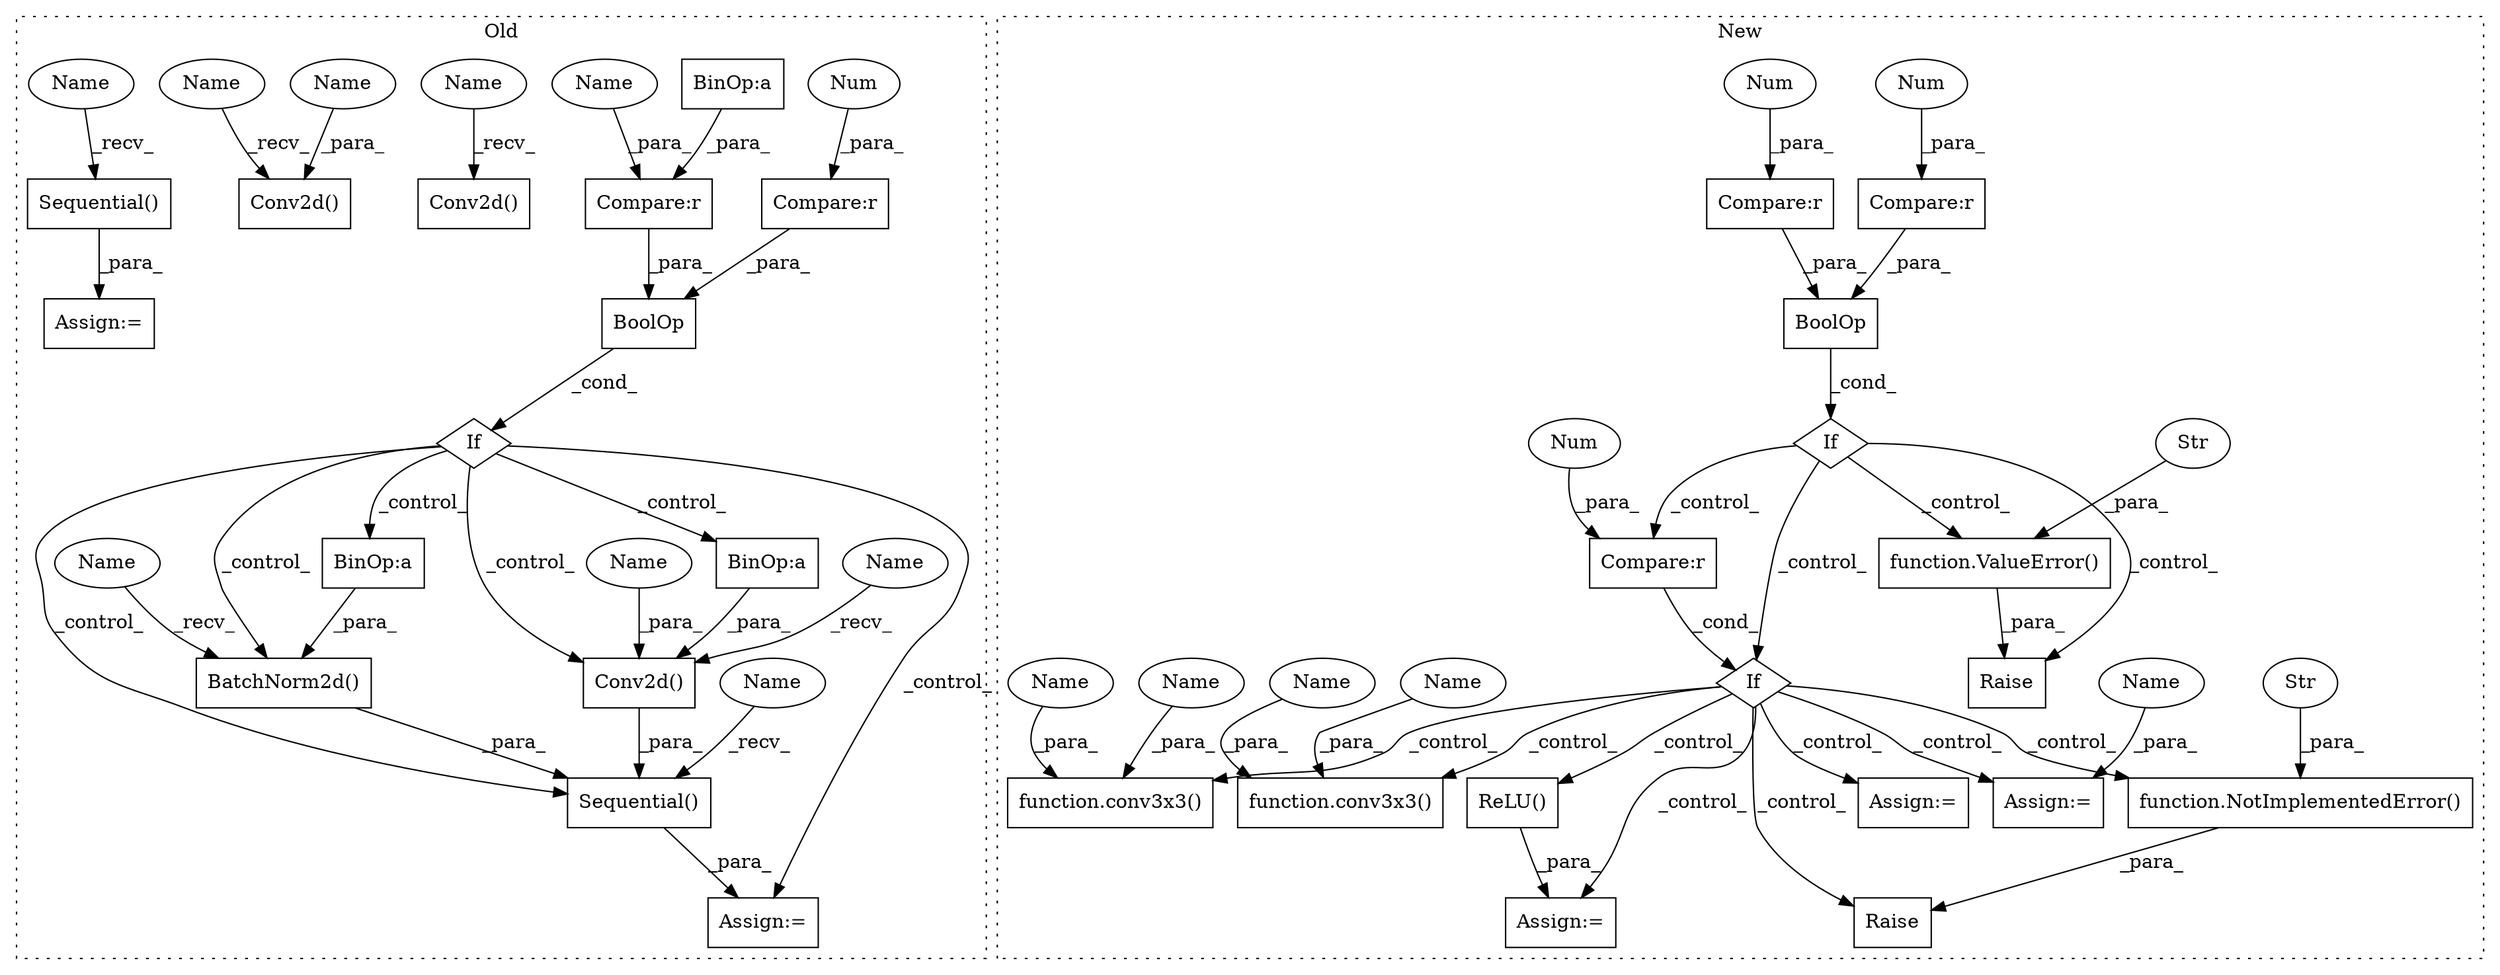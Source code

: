 digraph G {
subgraph cluster0 {
1 [label="BatchNorm2d()" a="75" s="1000,1038" l="15,1" shape="box"];
18 [label="If" a="96" s="780" l="3" shape="diamond"];
19 [label="Sequential()" a="75" s="864,1039" l="31,14" shape="box"];
20 [label="BinOp:a" a="82" s="825" l="3" shape="box"];
21 [label="BinOp:a" a="82" s="930" l="3" shape="box"];
22 [label="BinOp:a" a="82" s="1029" l="3" shape="box"];
23 [label="Compare:r" a="40" s="783" l="11" shape="box"];
24 [label="Compare:r" a="40" s="798" l="36" shape="box"];
25 [label="BoolOp" a="72" s="783" l="51" shape="box"];
26 [label="Conv2d()" a="75" s="470,497" l="10,54" shape="box"];
27 [label="Sequential()" a="75" s="756" l="15" shape="box"];
31 [label="Conv2d()" a="75" s="895,939" l="10,43" shape="box"];
32 [label="Num" a="76" s="793" l="1" shape="ellipse"];
33 [label="Conv2d()" a="75" s="615,639" l="10,49" shape="box"];
34 [label="Assign:=" a="68" s="753" l="3" shape="box"];
37 [label="Assign:=" a="68" s="861" l="3" shape="box"];
43 [label="Name" a="87" s="798" l="9" shape="ellipse"];
44 [label="Name" a="87" s="480" l="9" shape="ellipse"];
45 [label="Name" a="87" s="905" l="9" shape="ellipse"];
46 [label="Name" a="87" s="864" l="2" shape="ellipse"];
47 [label="Name" a="87" s="1000" l="2" shape="ellipse"];
48 [label="Name" a="87" s="615" l="2" shape="ellipse"];
49 [label="Name" a="87" s="756" l="2" shape="ellipse"];
50 [label="Name" a="87" s="470" l="2" shape="ellipse"];
51 [label="Name" a="87" s="895" l="2" shape="ellipse"];
label = "Old";
style="dotted";
}
subgraph cluster1 {
2 [label="BoolOp" a="72" s="1077" l="31" shape="box"];
3 [label="Compare:r" a="40" s="1092" l="16" shape="box"];
4 [label="Compare:r" a="40" s="1077" l="11" shape="box"];
5 [label="Num" a="76" s="1106" l="2" shape="ellipse"];
6 [label="Num" a="76" s="1087" l="1" shape="ellipse"];
7 [label="Raise" a="91" s="1231" l="6" shape="box"];
8 [label="If" a="96" s="1202" l="3" shape="diamond"];
9 [label="function.NotImplementedError()" a="75" s="1237,1299" l="20,1" shape="box"];
10 [label="If" a="96" s="1074" l="3" shape="diamond"];
11 [label="Str" a="66" s="1257" l="42" shape="ellipse"];
12 [label="Compare:r" a="40" s="1205" l="12" shape="box"];
13 [label="Num" a="76" s="1216" l="1" shape="ellipse"];
14 [label="Raise" a="91" s="1122" l="6" shape="box"];
15 [label="Assign:=" a="68" s="1502" l="3" shape="box"];
16 [label="function.ValueError()" a="75" s="1128,1192" l="11,1" shape="box"];
17 [label="Str" a="66" s="1139" l="53" shape="ellipse"];
28 [label="function.conv3x3()" a="75" s="1413,1445" l="8,1" shape="box"];
29 [label="Assign:=" a="68" s="1666" l="3" shape="box"];
30 [label="function.conv3x3()" a="75" s="1548,1570" l="8,1" shape="box"];
35 [label="ReLU()" a="75" s="1505" l="21" shape="box"];
36 [label="Assign:=" a="68" s="1633" l="3" shape="box"];
38 [label="Name" a="87" s="1669" l="6" shape="ellipse"];
39 [label="Name" a="87" s="1439" l="6" shape="ellipse"];
40 [label="Name" a="87" s="1556" l="6" shape="ellipse"];
41 [label="Name" a="87" s="1431" l="6" shape="ellipse"];
42 [label="Name" a="87" s="1564" l="6" shape="ellipse"];
label = "New";
style="dotted";
}
1 -> 19 [label="_para_"];
2 -> 10 [label="_cond_"];
3 -> 2 [label="_para_"];
4 -> 2 [label="_para_"];
5 -> 3 [label="_para_"];
6 -> 4 [label="_para_"];
8 -> 9 [label="_control_"];
8 -> 29 [label="_control_"];
8 -> 28 [label="_control_"];
8 -> 30 [label="_control_"];
8 -> 36 [label="_control_"];
8 -> 35 [label="_control_"];
8 -> 7 [label="_control_"];
8 -> 15 [label="_control_"];
9 -> 7 [label="_para_"];
10 -> 12 [label="_control_"];
10 -> 14 [label="_control_"];
10 -> 16 [label="_control_"];
10 -> 8 [label="_control_"];
11 -> 9 [label="_para_"];
12 -> 8 [label="_cond_"];
13 -> 12 [label="_para_"];
16 -> 14 [label="_para_"];
17 -> 16 [label="_para_"];
18 -> 22 [label="_control_"];
18 -> 37 [label="_control_"];
18 -> 19 [label="_control_"];
18 -> 21 [label="_control_"];
18 -> 1 [label="_control_"];
18 -> 31 [label="_control_"];
19 -> 37 [label="_para_"];
20 -> 24 [label="_para_"];
21 -> 31 [label="_para_"];
22 -> 1 [label="_para_"];
23 -> 25 [label="_para_"];
24 -> 25 [label="_para_"];
25 -> 18 [label="_cond_"];
27 -> 34 [label="_para_"];
31 -> 19 [label="_para_"];
32 -> 23 [label="_para_"];
35 -> 15 [label="_para_"];
38 -> 29 [label="_para_"];
39 -> 28 [label="_para_"];
40 -> 30 [label="_para_"];
41 -> 28 [label="_para_"];
42 -> 30 [label="_para_"];
43 -> 24 [label="_para_"];
44 -> 26 [label="_para_"];
45 -> 31 [label="_para_"];
46 -> 19 [label="_recv_"];
47 -> 1 [label="_recv_"];
48 -> 33 [label="_recv_"];
49 -> 27 [label="_recv_"];
50 -> 26 [label="_recv_"];
51 -> 31 [label="_recv_"];
}